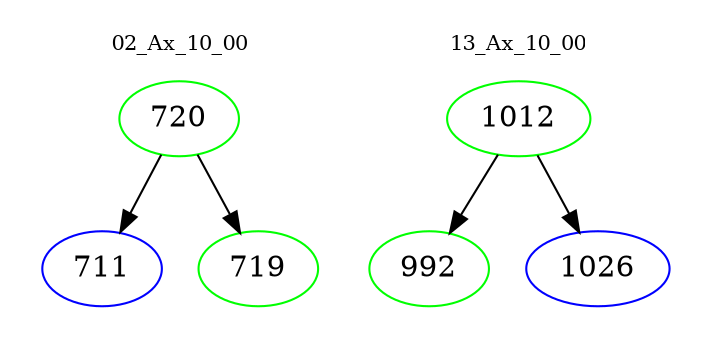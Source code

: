 digraph{
subgraph cluster_0 {
color = white
label = "02_Ax_10_00";
fontsize=10;
T0_720 [label="720", color="green"]
T0_720 -> T0_711 [color="black"]
T0_711 [label="711", color="blue"]
T0_720 -> T0_719 [color="black"]
T0_719 [label="719", color="green"]
}
subgraph cluster_1 {
color = white
label = "13_Ax_10_00";
fontsize=10;
T1_1012 [label="1012", color="green"]
T1_1012 -> T1_992 [color="black"]
T1_992 [label="992", color="green"]
T1_1012 -> T1_1026 [color="black"]
T1_1026 [label="1026", color="blue"]
}
}

